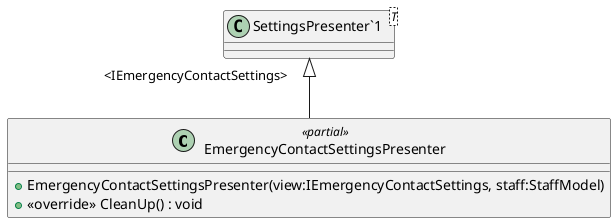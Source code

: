 @startuml
class EmergencyContactSettingsPresenter <<partial>> {
    + EmergencyContactSettingsPresenter(view:IEmergencyContactSettings, staff:StaffModel)
    + <<override>> CleanUp() : void
}
class "SettingsPresenter`1"<T> {
}
"SettingsPresenter`1" "<IEmergencyContactSettings>" <|-- EmergencyContactSettingsPresenter
@enduml
